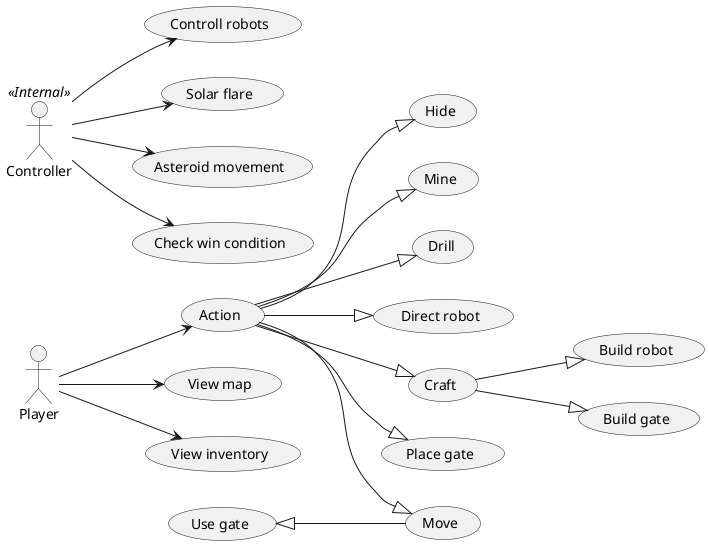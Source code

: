 @startuml
left to right direction

actor Player as p

actor Controller as c << Internal >>

usecase "Action" as Action
p --> Action

usecase "Move" as UC1
Action --|> UC1

usecase "Use gate" as UC14
UC14 <|-- UC1

usecase "Hide" as UC15
Action --|> UC15

usecase "Mine" as UC2
Action --|> UC2

usecase "Drill" as UC3
Action --|> UC3



usecase "Direct robot" as Direct
Action --|> Direct

usecase "Craft" as Craft
Action --|> Craft

usecase "Build robot" as Build_Bot
Craft --|> Build_Bot

usecase "Build gate" as UC7
Craft --|> UC7

usecase "Place gate" as UC8
Action --|> UC8

usecase "View map" as UC4
p --> UC4

usecase "View inventory" as UC12
p --> UC12

usecase "Controll robots" as UC5
c --> UC5

usecase "Solar flare" as UC10
c --> UC10

usecase "Asteroid movement" as UC11
c --> UC11

usecase "Check win condition" as UC13
c --> UC13

@enduml